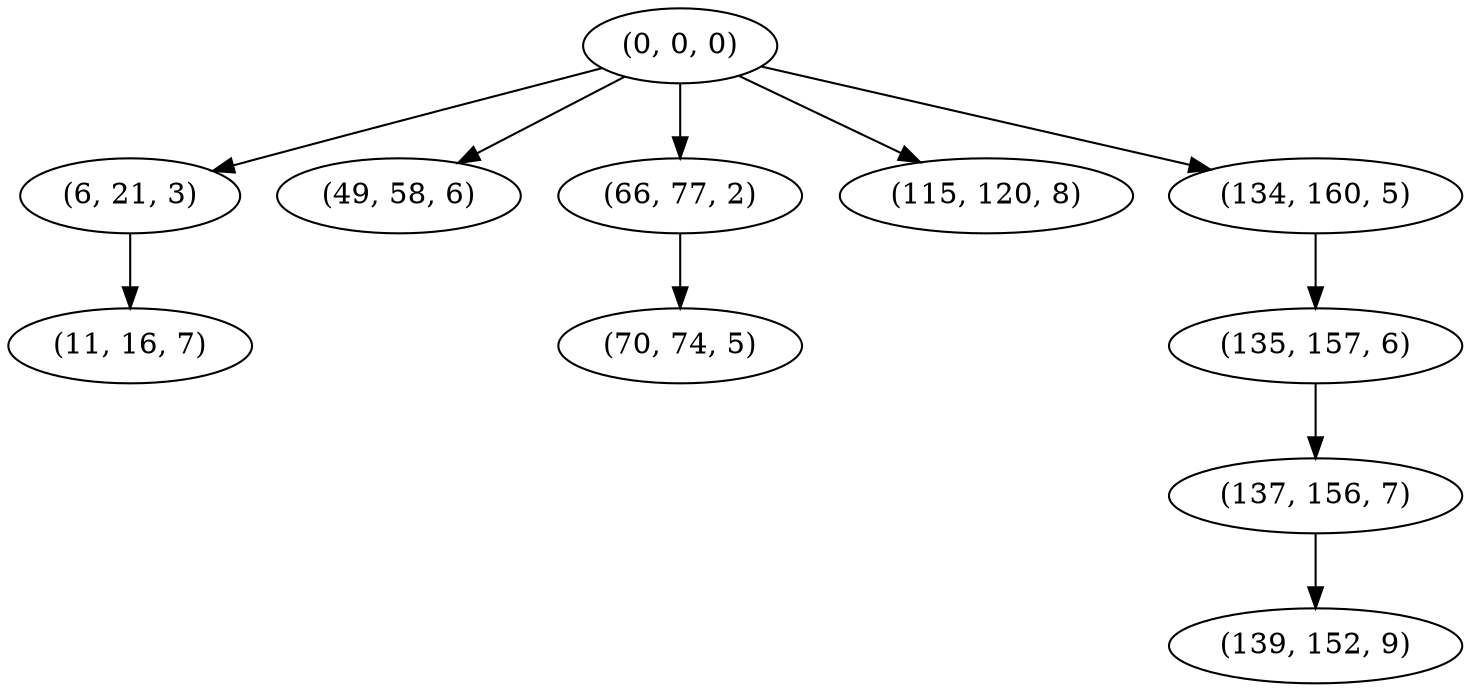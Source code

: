 digraph tree {
    "(0, 0, 0)";
    "(6, 21, 3)";
    "(11, 16, 7)";
    "(49, 58, 6)";
    "(66, 77, 2)";
    "(70, 74, 5)";
    "(115, 120, 8)";
    "(134, 160, 5)";
    "(135, 157, 6)";
    "(137, 156, 7)";
    "(139, 152, 9)";
    "(0, 0, 0)" -> "(6, 21, 3)";
    "(0, 0, 0)" -> "(49, 58, 6)";
    "(0, 0, 0)" -> "(66, 77, 2)";
    "(0, 0, 0)" -> "(115, 120, 8)";
    "(0, 0, 0)" -> "(134, 160, 5)";
    "(6, 21, 3)" -> "(11, 16, 7)";
    "(66, 77, 2)" -> "(70, 74, 5)";
    "(134, 160, 5)" -> "(135, 157, 6)";
    "(135, 157, 6)" -> "(137, 156, 7)";
    "(137, 156, 7)" -> "(139, 152, 9)";
}
